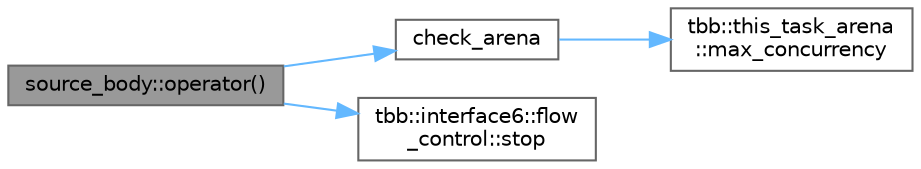 digraph "source_body::operator()"
{
 // LATEX_PDF_SIZE
  bgcolor="transparent";
  edge [fontname=Helvetica,fontsize=10,labelfontname=Helvetica,labelfontsize=10];
  node [fontname=Helvetica,fontsize=10,shape=box,height=0.2,width=0.4];
  rankdir="LR";
  Node1 [id="Node000001",label="source_body::operator()",height=0.2,width=0.4,color="gray40", fillcolor="grey60", style="filled", fontcolor="black",tooltip=" "];
  Node1 -> Node2 [id="edge1_Node000001_Node000002",color="steelblue1",style="solid",tooltip=" "];
  Node2 [id="Node000002",label="check_arena",height=0.2,width=0.4,color="grey40", fillcolor="white", style="filled",URL="$test__flow__graph_8cpp.html#a40c39bb999a2a15d54ce1576f841a537",tooltip=" "];
  Node2 -> Node3 [id="edge2_Node000002_Node000003",color="steelblue1",style="solid",tooltip=" "];
  Node3 [id="Node000003",label="tbb::this_task_arena\l::max_concurrency",height=0.2,width=0.4,color="grey40", fillcolor="white", style="filled",URL="$namespacetbb_1_1this__task__arena.html#a652d64f8cc3fd6d74822bad155cbd63d",tooltip="Returns the maximal number of threads that can work inside the arena"];
  Node1 -> Node4 [id="edge3_Node000001_Node000004",color="steelblue1",style="solid",tooltip=" "];
  Node4 [id="Node000004",label="tbb::interface6::flow\l_control::stop",height=0.2,width=0.4,color="grey40", fillcolor="white", style="filled",URL="$classtbb_1_1interface6_1_1flow__control.html#a21a61b812ca97a6eb5549dab4b4ae490",tooltip=" "];
}
